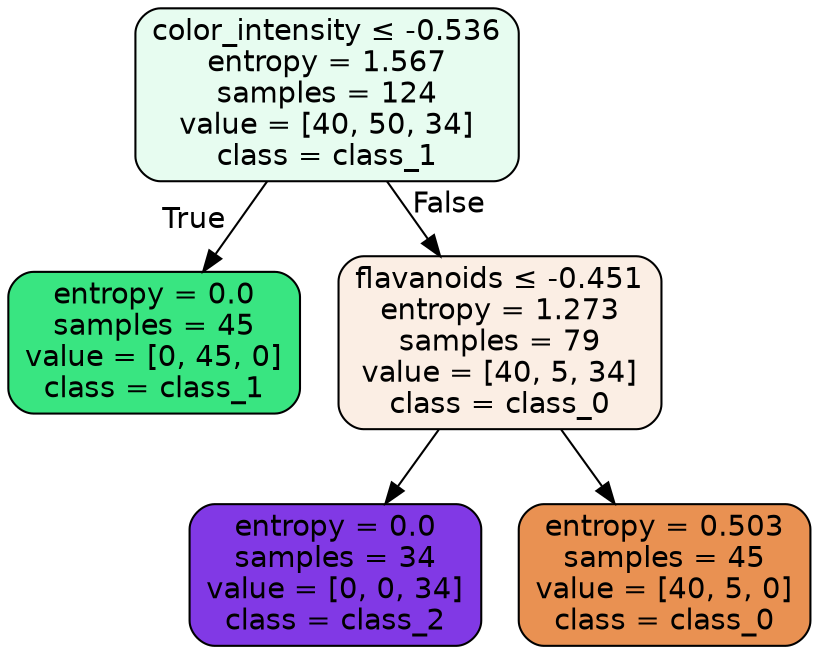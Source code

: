 digraph Tree {
node [shape=box, style="filled, rounded", color="black", fontname=helvetica] ;
edge [fontname=helvetica] ;
0 [label=<color_intensity &le; -0.536<br/>entropy = 1.567<br/>samples = 124<br/>value = [40, 50, 34]<br/>class = class_1>, fillcolor="#39e5811e"] ;
1 [label=<entropy = 0.0<br/>samples = 45<br/>value = [0, 45, 0]<br/>class = class_1>, fillcolor="#39e581ff"] ;
0 -> 1 [labeldistance=2.5, labelangle=45, headlabel="True"] ;
2 [label=<flavanoids &le; -0.451<br/>entropy = 1.273<br/>samples = 79<br/>value = [40, 5, 34]<br/>class = class_0>, fillcolor="#e5813922"] ;
0 -> 2 [labeldistance=2.5, labelangle=-45, headlabel="False"] ;
3 [label=<entropy = 0.0<br/>samples = 34<br/>value = [0, 0, 34]<br/>class = class_2>, fillcolor="#8139e5ff"] ;
2 -> 3 ;
4 [label=<entropy = 0.503<br/>samples = 45<br/>value = [40, 5, 0]<br/>class = class_0>, fillcolor="#e58139df"] ;
2 -> 4 ;
}